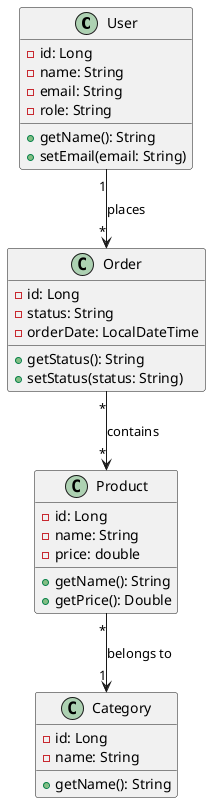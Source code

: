 @startuml


    class User {
        - id: Long
        - name: String
        - email: String
        - role: String
        + getName(): String
        + setEmail(email: String)
    }

    class Order {
        - id: Long
        - status: String
        - orderDate: LocalDateTime
        + getStatus(): String
        + setStatus(status: String)
    }

    class Product {
        - id: Long
        - name: String
        - price: double
        + getName(): String
        + getPrice(): Double
    }

    class Category {
        - id: Long
        - name: String
        + getName(): String
    }

    ' Relations
    User "1" --> "*" Order : places
    Order "*" --> "*" Product : contains
    Product "*" --> "1" Category : belongs to
}
@enduml
